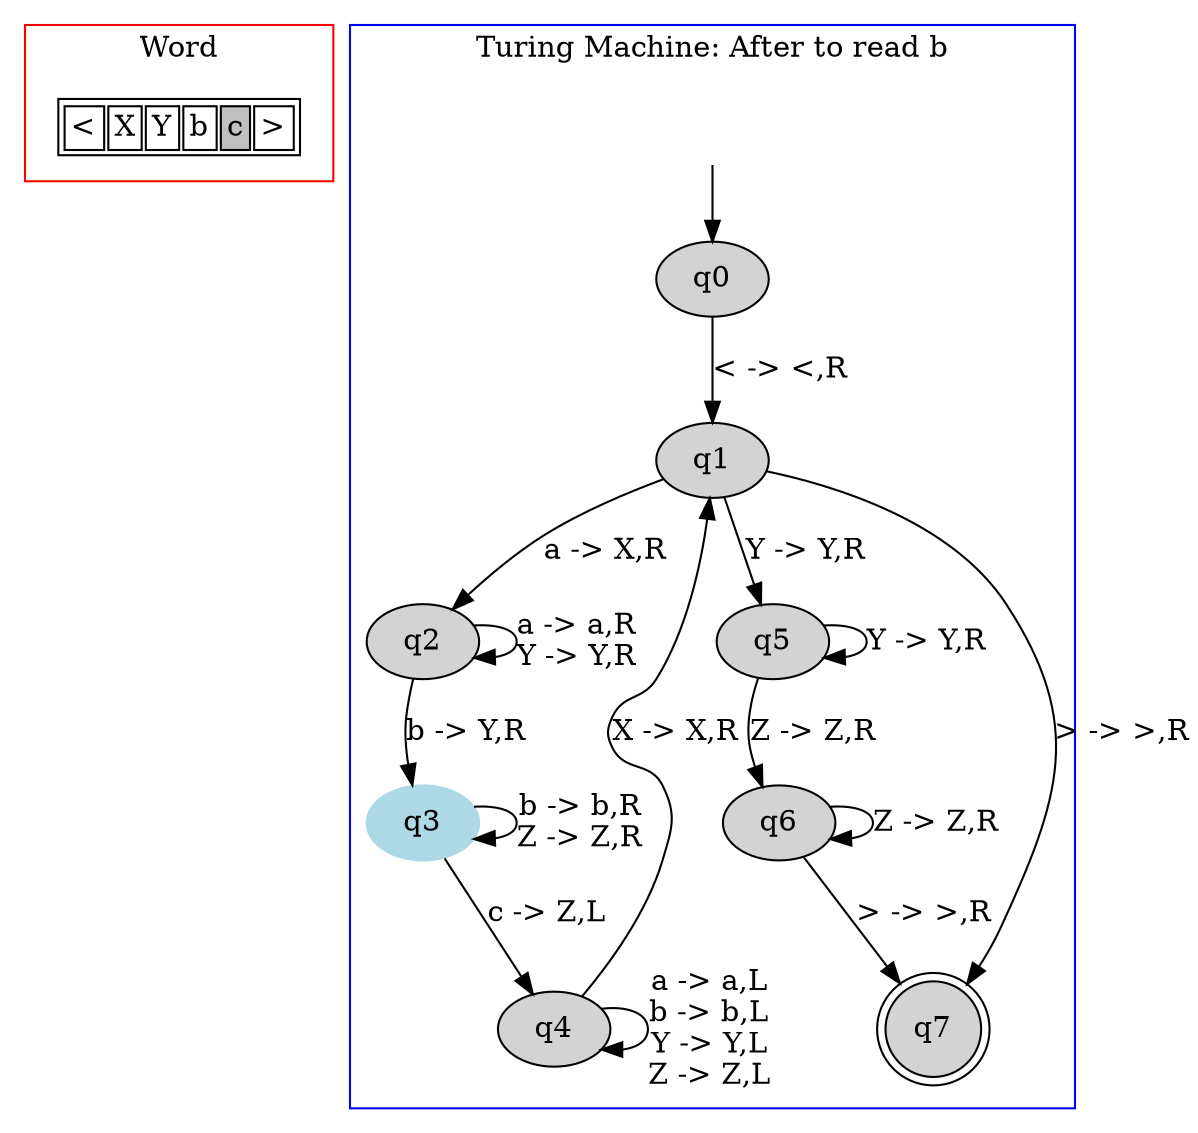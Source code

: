 digraph G {
	subgraph cluster_0 {
		node [shape=plaintext];

struct1 [label=<<TABLE>
<TR>
<TD><FONT>&lt;</FONT></TD>
<TD><FONT>X</FONT></TD>
<TD><FONT>Y</FONT></TD>
<TD><FONT>b</FONT></TD>
<TD BGCOLOR="gray"><FONT>c</FONT></TD>
<TD><FONT>&gt;</FONT></TD>
</TR>
</TABLE>>];
label = "Word";
color=red;
}
	subgraph cluster_1 {
		node [style=filled];
		label = "Turing Machine: After to read b"
		color=blue;

		q0;
		q1;
		q2;
		q3 [color="lightblue"];
		q4;
		q5;
		q6;
		q7 [shape="doublecircle"];
		q0->q1[label="< -> <,R"];
		q1->q2[label="a -> X,R"];
		q1->q5[label="Y -> Y,R"];
		q1->q7[label="> -> >,R"];
		q2->q2[label="a -> a,R
Y -> Y,R"];
		q2->q3[label="b -> Y,R"];
		q3->q3[label="b -> b,R
Z -> Z,R"];
		q3->q4[label="c -> Z,L"];
		q4->q1[label="X -> X,R"];
		q4->q4[label="a -> a,L
b -> b,L
Y -> Y,L
Z -> Z,L"];
		q5->q5[label="Y -> Y,R"];
		q5->q6[label="Z -> Z,R"];
		q6->q6[label="Z -> Z,R"];
		q6->q7[label="> -> >,R"];
x [color=white, label=""];		x->q0	}

}
